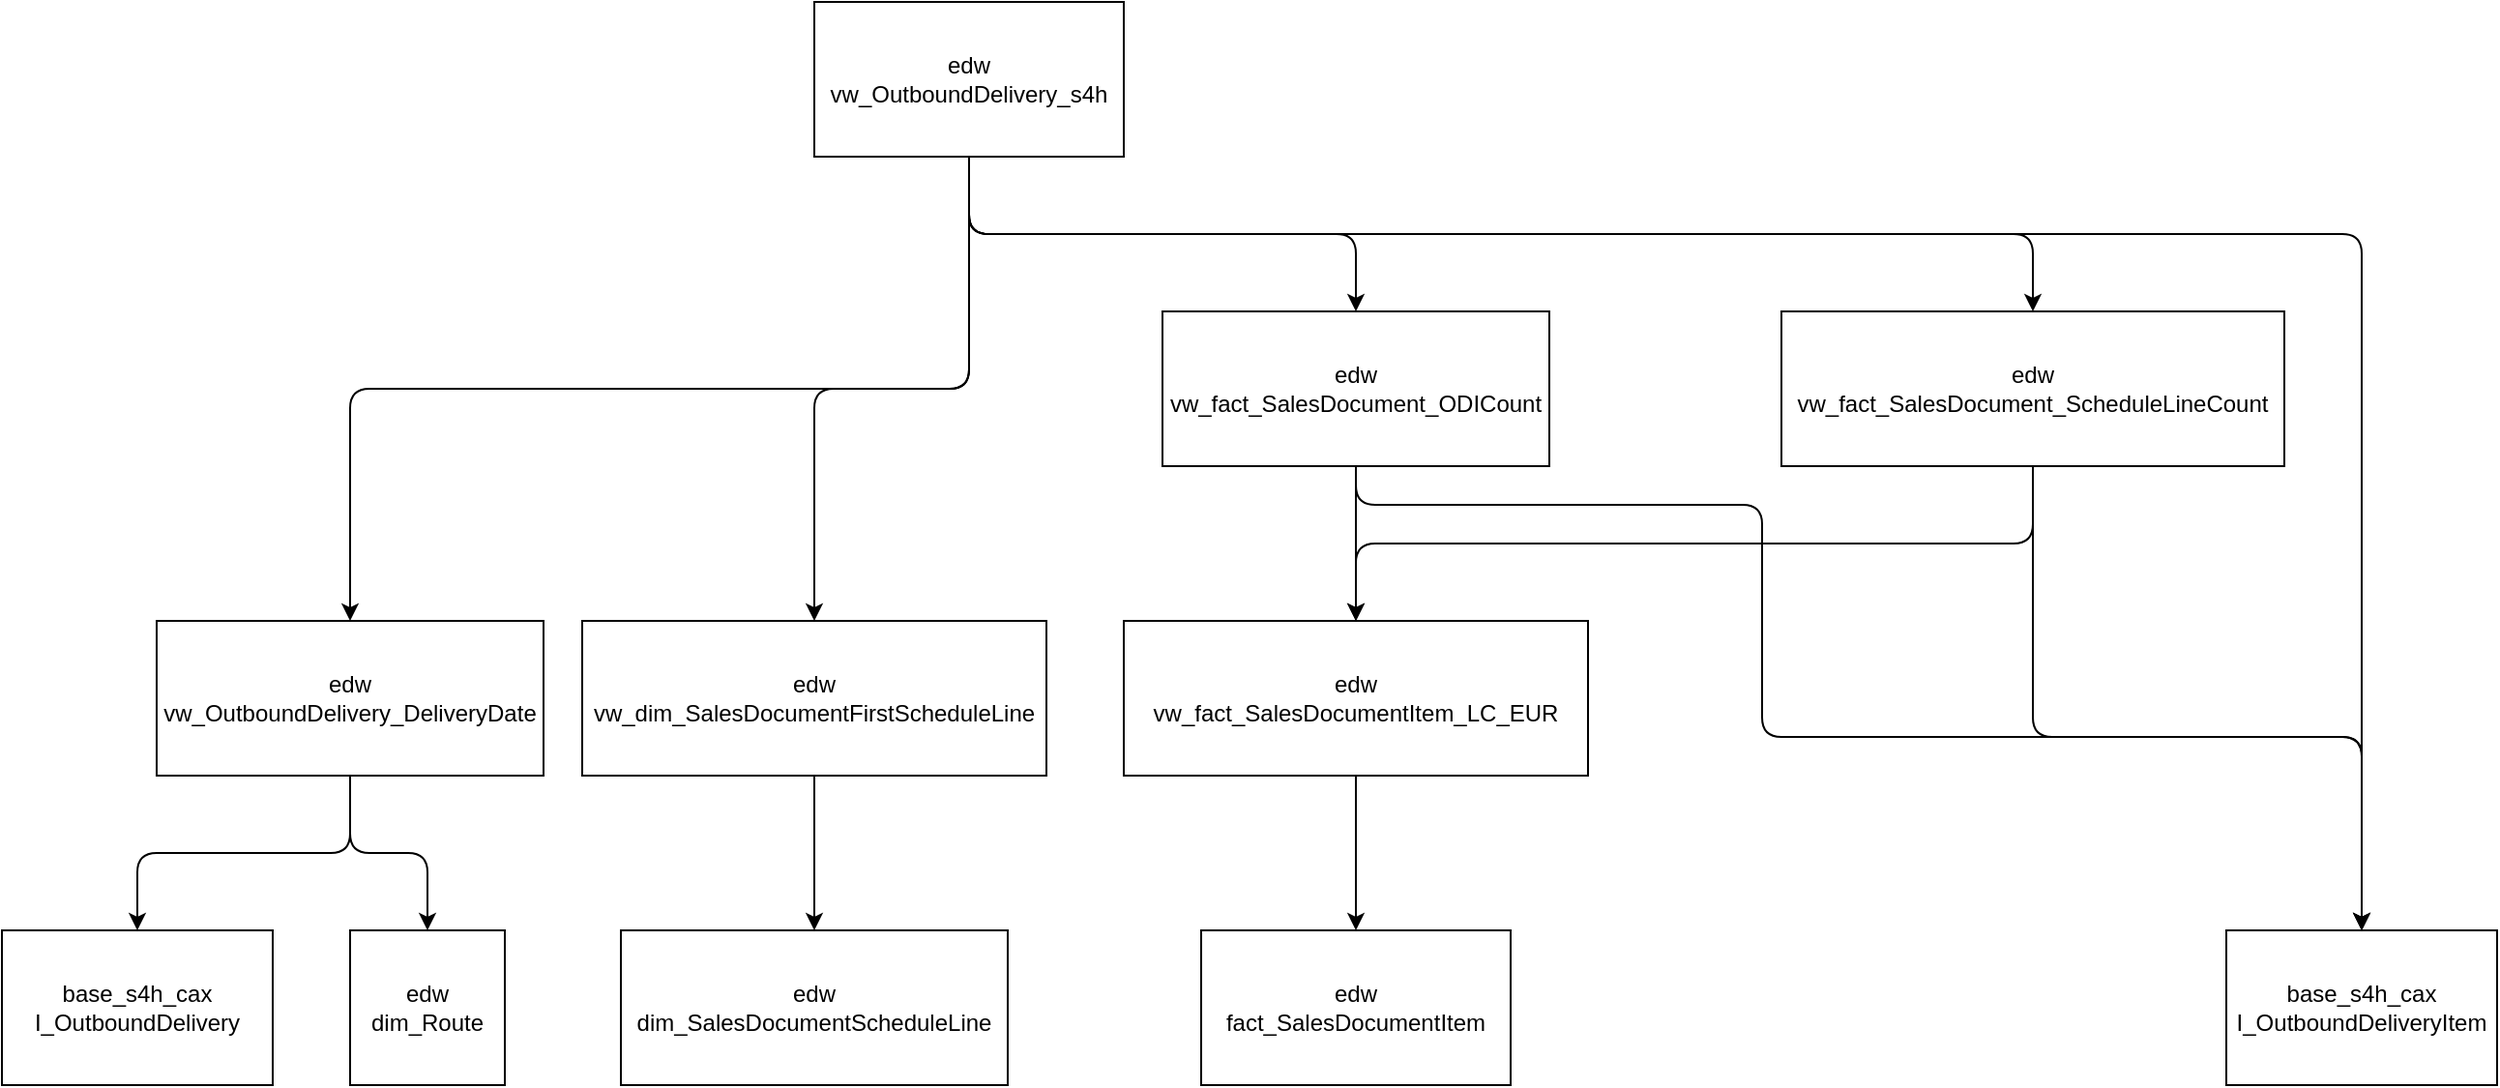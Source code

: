 <mxfile>
    <diagram id="QhufnXnOGFFdmfruxAvz" name="Page-1">
        <mxGraphModel dx="1229" dy="1000" grid="1" gridSize="10" guides="1" tooltips="1" connect="1" arrows="1" fold="1" page="1" pageScale="1" pageWidth="850" pageHeight="1100" math="0" shadow="0">
            <root>
                <mxCell id="0"/>
                <mxCell id="1" parent="0"/>
                <mxCell id="4" value="" style="edgeStyle=orthogonalEdgeStyle;html=1;exitX=0.5;exitY=1;exitDx=0;exitDy=0;" edge="1" parent="1" source="2" target="3">
                    <mxGeometry relative="1" as="geometry"/>
                </mxCell>
                <mxCell id="7" style="edgeStyle=orthogonalEdgeStyle;html=1;exitX=0.5;exitY=1;exitDx=0;exitDy=0;entryX=0.5;entryY=0;entryDx=0;entryDy=0;" edge="1" parent="1" source="2" target="6">
                    <mxGeometry relative="1" as="geometry"/>
                </mxCell>
                <mxCell id="25" style="edgeStyle=orthogonalEdgeStyle;html=1;exitX=0.5;exitY=1;exitDx=0;exitDy=0;entryX=0.5;entryY=0;entryDx=0;entryDy=0;" edge="1" parent="1" source="2" target="18">
                    <mxGeometry relative="1" as="geometry"/>
                </mxCell>
                <mxCell id="26" style="edgeStyle=orthogonalEdgeStyle;html=1;exitX=0.5;exitY=1;exitDx=0;exitDy=0;entryX=0.5;entryY=0;entryDx=0;entryDy=0;" edge="1" parent="1" source="2" target="19">
                    <mxGeometry relative="1" as="geometry"/>
                </mxCell>
                <mxCell id="27" style="edgeStyle=orthogonalEdgeStyle;html=1;exitX=0.5;exitY=1;exitDx=0;exitDy=0;entryX=0.5;entryY=0;entryDx=0;entryDy=0;" edge="1" parent="1" source="2" target="22">
                    <mxGeometry relative="1" as="geometry">
                        <Array as="points">
                            <mxPoint x="560" y="360"/>
                            <mxPoint x="1280" y="360"/>
                            <mxPoint x="1280" y="720"/>
                        </Array>
                    </mxGeometry>
                </mxCell>
                <mxCell id="2" value="edw&lt;br&gt;vw_OutboundDelivery_s4h" style="rounded=0;whiteSpace=wrap;html=1;" vertex="1" parent="1">
                    <mxGeometry x="480" y="240" width="160" height="80" as="geometry"/>
                </mxCell>
                <mxCell id="9" value="" style="edgeStyle=orthogonalEdgeStyle;html=1;" edge="1" parent="1" source="3" target="8">
                    <mxGeometry relative="1" as="geometry"/>
                </mxCell>
                <mxCell id="11" style="edgeStyle=orthogonalEdgeStyle;html=1;exitX=0.5;exitY=1;exitDx=0;exitDy=0;entryX=0.5;entryY=0;entryDx=0;entryDy=0;" edge="1" parent="1" source="3" target="10">
                    <mxGeometry relative="1" as="geometry"/>
                </mxCell>
                <mxCell id="3" value="edw&lt;br&gt;vw_OutboundDelivery_DeliveryDate" style="rounded=0;whiteSpace=wrap;html=1;" vertex="1" parent="1">
                    <mxGeometry x="140" y="560" width="200" height="80" as="geometry"/>
                </mxCell>
                <mxCell id="13" value="" style="edgeStyle=orthogonalEdgeStyle;html=1;" edge="1" parent="1" source="6" target="12">
                    <mxGeometry relative="1" as="geometry"/>
                </mxCell>
                <mxCell id="6" value="edw&lt;br&gt;vw_dim_SalesDocumentFirstScheduleLine" style="rounded=0;whiteSpace=wrap;html=1;" vertex="1" parent="1">
                    <mxGeometry x="360" y="560" width="240" height="80" as="geometry"/>
                </mxCell>
                <mxCell id="8" value="base_s4h_cax&lt;br&gt;I_OutboundDelivery" style="rounded=0;whiteSpace=wrap;html=1;" vertex="1" parent="1">
                    <mxGeometry x="60" y="720" width="140" height="80" as="geometry"/>
                </mxCell>
                <mxCell id="10" value="edw&lt;br&gt;dim_Route" style="rounded=0;whiteSpace=wrap;html=1;" vertex="1" parent="1">
                    <mxGeometry x="240" y="720" width="80" height="80" as="geometry"/>
                </mxCell>
                <mxCell id="12" value="edw&lt;br&gt;dim_SalesDocumentScheduleLine" style="rounded=0;whiteSpace=wrap;html=1;" vertex="1" parent="1">
                    <mxGeometry x="380" y="720" width="200" height="80" as="geometry"/>
                </mxCell>
                <mxCell id="17" value="" style="edgeStyle=orthogonalEdgeStyle;html=1;" edge="1" parent="1" source="14" target="16">
                    <mxGeometry relative="1" as="geometry"/>
                </mxCell>
                <mxCell id="14" value="edw&lt;br&gt;vw_fact_SalesDocumentItem_LC_EUR" style="rounded=0;whiteSpace=wrap;html=1;" vertex="1" parent="1">
                    <mxGeometry x="640" y="560" width="240" height="80" as="geometry"/>
                </mxCell>
                <mxCell id="16" value="edw&lt;br&gt;fact_SalesDocumentItem" style="rounded=0;whiteSpace=wrap;html=1;" vertex="1" parent="1">
                    <mxGeometry x="680" y="720" width="160" height="80" as="geometry"/>
                </mxCell>
                <mxCell id="20" value="" style="edgeStyle=orthogonalEdgeStyle;html=1;" edge="1" parent="1" source="18" target="14">
                    <mxGeometry relative="1" as="geometry"/>
                </mxCell>
                <mxCell id="23" style="edgeStyle=orthogonalEdgeStyle;html=1;exitX=0.5;exitY=1;exitDx=0;exitDy=0;entryX=0.5;entryY=0;entryDx=0;entryDy=0;" edge="1" parent="1" source="18" target="22">
                    <mxGeometry relative="1" as="geometry">
                        <Array as="points">
                            <mxPoint x="760" y="500"/>
                            <mxPoint x="970" y="500"/>
                            <mxPoint x="970" y="620"/>
                            <mxPoint x="1280" y="620"/>
                            <mxPoint x="1280" y="720"/>
                        </Array>
                    </mxGeometry>
                </mxCell>
                <mxCell id="18" value="edw&lt;br&gt;vw_fact_SalesDocument_ODICount" style="rounded=0;whiteSpace=wrap;html=1;" vertex="1" parent="1">
                    <mxGeometry x="660" y="400" width="200" height="80" as="geometry"/>
                </mxCell>
                <mxCell id="21" style="edgeStyle=orthogonalEdgeStyle;html=1;exitX=0.5;exitY=1;exitDx=0;exitDy=0;entryX=0.5;entryY=0;entryDx=0;entryDy=0;" edge="1" parent="1" source="19" target="14">
                    <mxGeometry relative="1" as="geometry"/>
                </mxCell>
                <mxCell id="24" style="edgeStyle=orthogonalEdgeStyle;html=1;exitX=0.5;exitY=1;exitDx=0;exitDy=0;entryX=0.5;entryY=0;entryDx=0;entryDy=0;" edge="1" parent="1" source="19" target="22">
                    <mxGeometry relative="1" as="geometry">
                        <Array as="points">
                            <mxPoint x="1110" y="620"/>
                            <mxPoint x="1280" y="620"/>
                            <mxPoint x="1280" y="720"/>
                        </Array>
                    </mxGeometry>
                </mxCell>
                <mxCell id="19" value="edw&lt;br&gt;vw_fact_SalesDocument_ScheduleLineCount" style="rounded=0;whiteSpace=wrap;html=1;" vertex="1" parent="1">
                    <mxGeometry x="980" y="400" width="260" height="80" as="geometry"/>
                </mxCell>
                <mxCell id="22" value="base_s4h_cax&lt;br&gt;I_OutboundDeliveryItem" style="rounded=0;whiteSpace=wrap;html=1;" vertex="1" parent="1">
                    <mxGeometry x="1210" y="720" width="140" height="80" as="geometry"/>
                </mxCell>
            </root>
        </mxGraphModel>
    </diagram>
</mxfile>